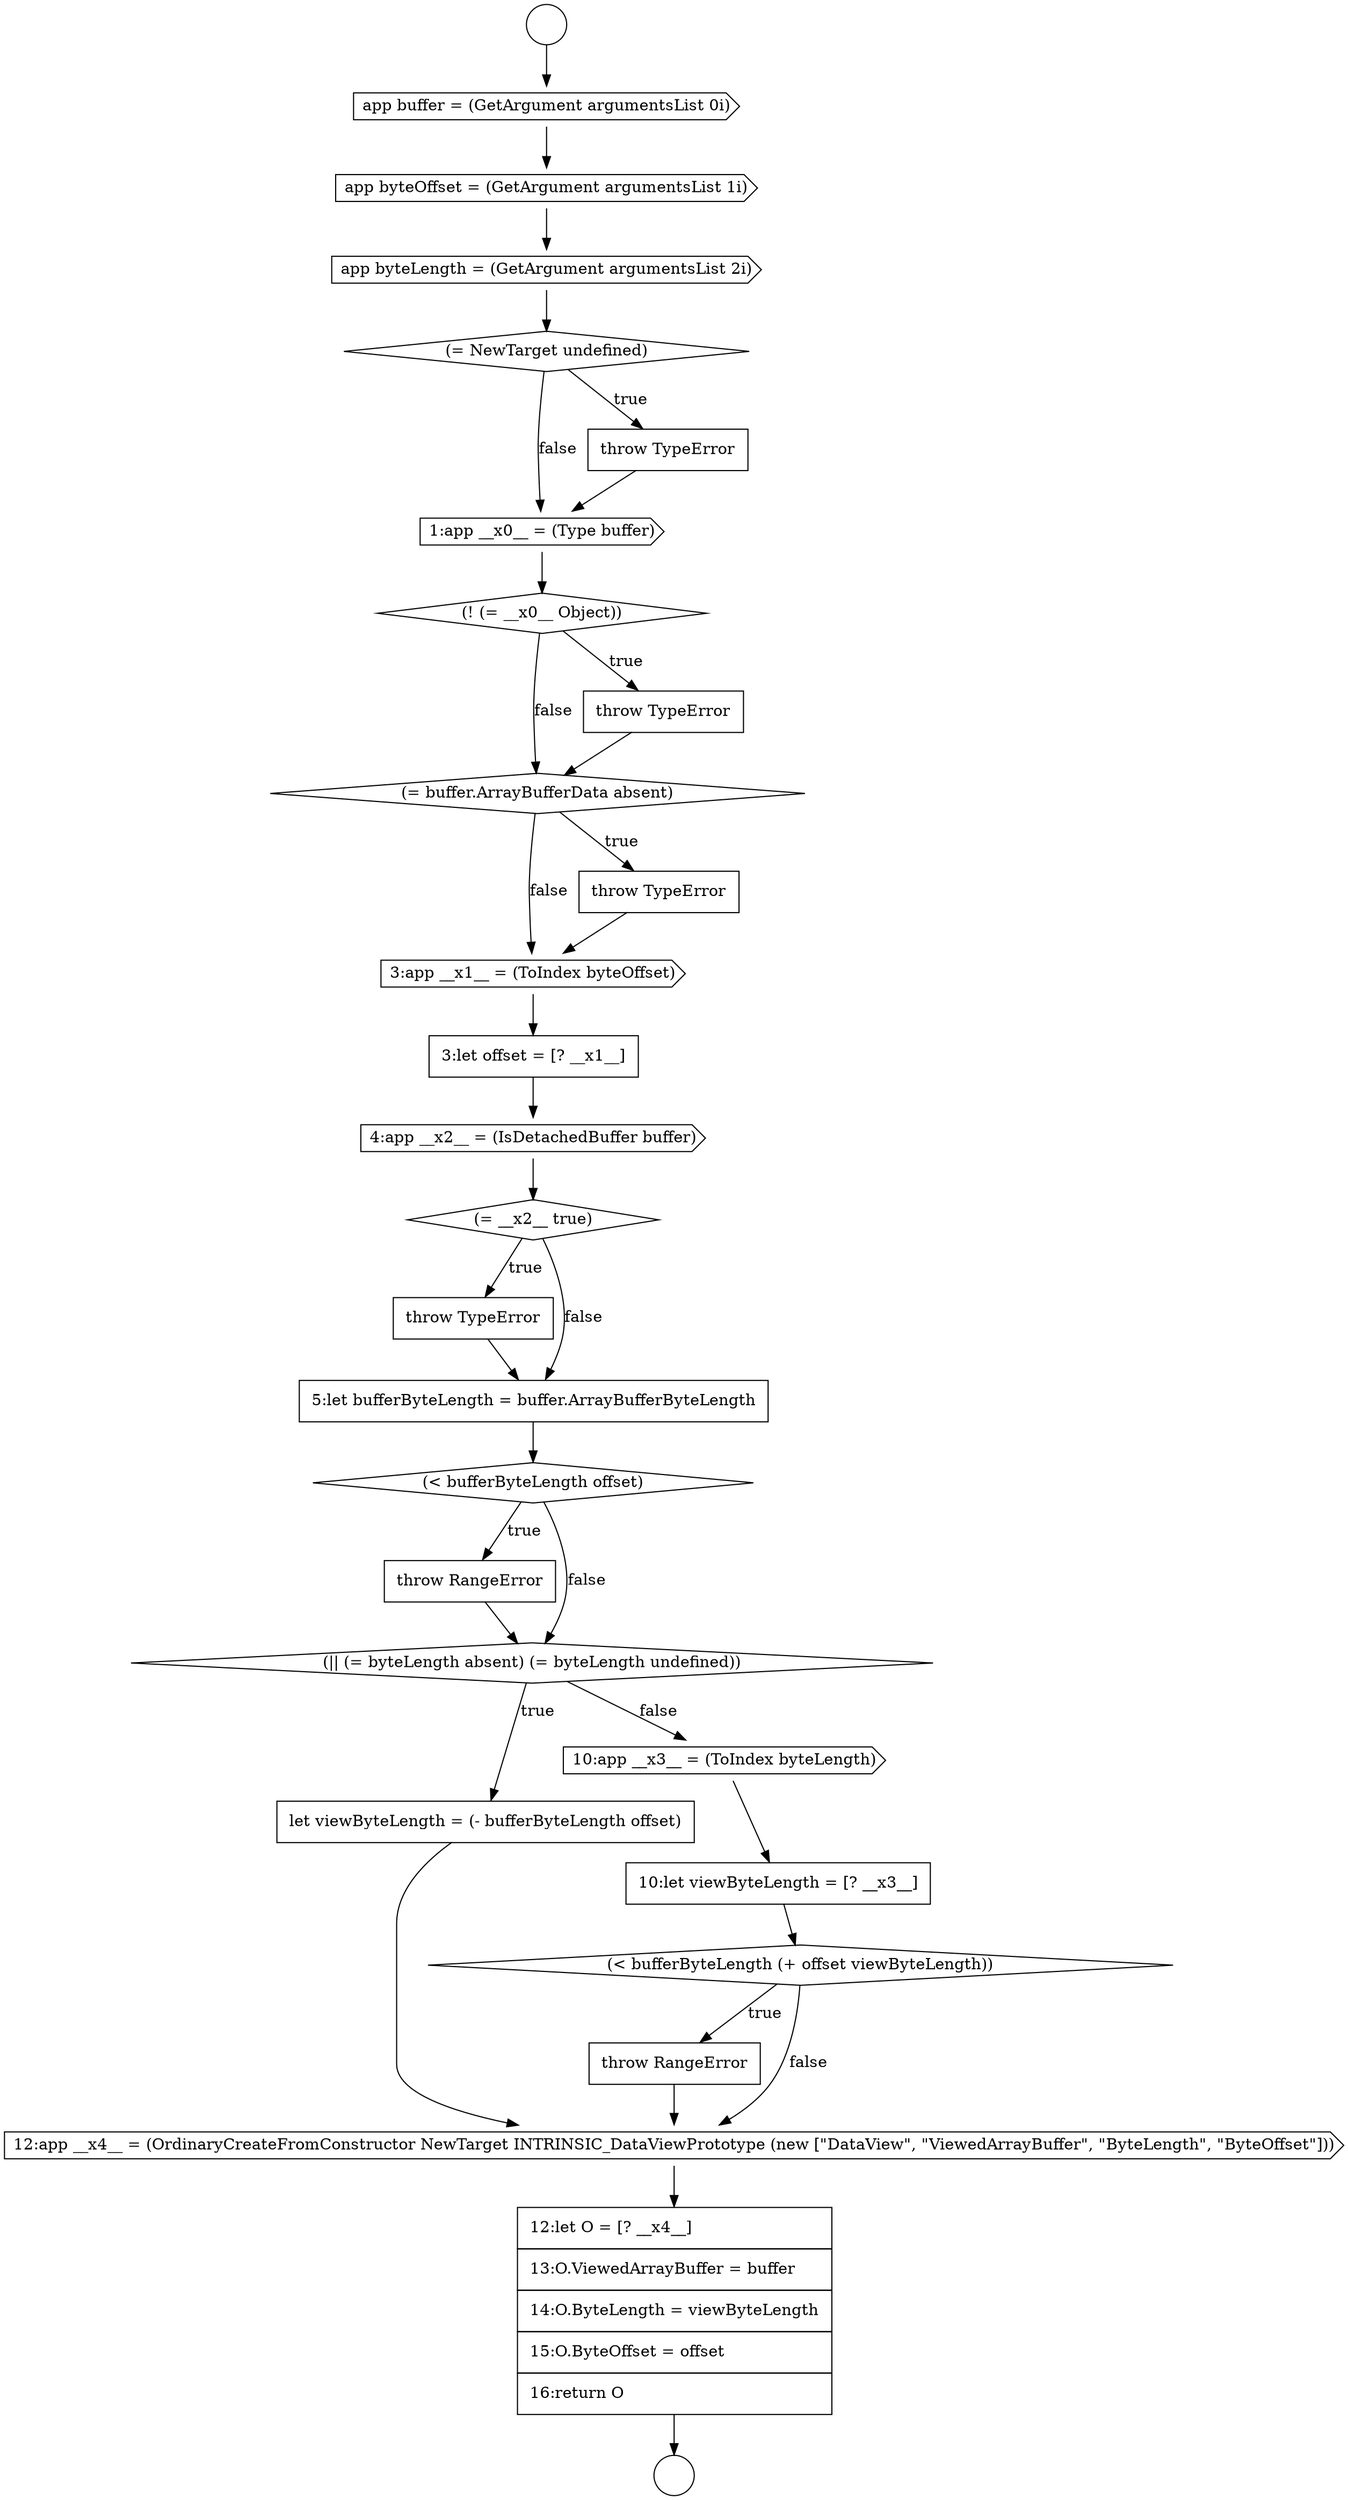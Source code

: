 digraph {
  node16765 [shape=none, margin=0, label=<<font color="black">
    <table border="0" cellborder="1" cellspacing="0" cellpadding="10">
      <tr><td align="left">throw RangeError</td></tr>
    </table>
  </font>> color="black" fillcolor="white" style=filled]
  node16752 [shape=cds, label=<<font color="black">3:app __x1__ = (ToIndex byteOffset)</font>> color="black" fillcolor="white" style=filled]
  node16761 [shape=none, margin=0, label=<<font color="black">
    <table border="0" cellborder="1" cellspacing="0" cellpadding="10">
      <tr><td align="left">let viewByteLength = (- bufferByteLength offset)</td></tr>
    </table>
  </font>> color="black" fillcolor="white" style=filled]
  node16758 [shape=diamond, label=<<font color="black">(&lt; bufferByteLength offset)</font>> color="black" fillcolor="white" style=filled]
  node16741 [shape=circle label=" " color="black" fillcolor="white" style=filled]
  node16754 [shape=cds, label=<<font color="black">4:app __x2__ = (IsDetachedBuffer buffer)</font>> color="black" fillcolor="white" style=filled]
  node16747 [shape=cds, label=<<font color="black">1:app __x0__ = (Type buffer)</font>> color="black" fillcolor="white" style=filled]
  node16750 [shape=diamond, label=<<font color="black">(= buffer.ArrayBufferData absent)</font>> color="black" fillcolor="white" style=filled]
  node16764 [shape=diamond, label=<<font color="black">(&lt; bufferByteLength (+ offset viewByteLength))</font>> color="black" fillcolor="white" style=filled]
  node16767 [shape=none, margin=0, label=<<font color="black">
    <table border="0" cellborder="1" cellspacing="0" cellpadding="10">
      <tr><td align="left">12:let O = [? __x4__]</td></tr>
      <tr><td align="left">13:O.ViewedArrayBuffer = buffer</td></tr>
      <tr><td align="left">14:O.ByteLength = viewByteLength</td></tr>
      <tr><td align="left">15:O.ByteOffset = offset</td></tr>
      <tr><td align="left">16:return O</td></tr>
    </table>
  </font>> color="black" fillcolor="white" style=filled]
  node16759 [shape=none, margin=0, label=<<font color="black">
    <table border="0" cellborder="1" cellspacing="0" cellpadding="10">
      <tr><td align="left">throw RangeError</td></tr>
    </table>
  </font>> color="black" fillcolor="white" style=filled]
  node16746 [shape=none, margin=0, label=<<font color="black">
    <table border="0" cellborder="1" cellspacing="0" cellpadding="10">
      <tr><td align="left">throw TypeError</td></tr>
    </table>
  </font>> color="black" fillcolor="white" style=filled]
  node16756 [shape=none, margin=0, label=<<font color="black">
    <table border="0" cellborder="1" cellspacing="0" cellpadding="10">
      <tr><td align="left">throw TypeError</td></tr>
    </table>
  </font>> color="black" fillcolor="white" style=filled]
  node16743 [shape=cds, label=<<font color="black">app byteOffset = (GetArgument argumentsList 1i)</font>> color="black" fillcolor="white" style=filled]
  node16760 [shape=diamond, label=<<font color="black">(|| (= byteLength absent) (= byteLength undefined))</font>> color="black" fillcolor="white" style=filled]
  node16745 [shape=diamond, label=<<font color="black">(= NewTarget undefined)</font>> color="black" fillcolor="white" style=filled]
  node16762 [shape=cds, label=<<font color="black">10:app __x3__ = (ToIndex byteLength)</font>> color="black" fillcolor="white" style=filled]
  node16740 [shape=circle label=" " color="black" fillcolor="white" style=filled]
  node16757 [shape=none, margin=0, label=<<font color="black">
    <table border="0" cellborder="1" cellspacing="0" cellpadding="10">
      <tr><td align="left">5:let bufferByteLength = buffer.ArrayBufferByteLength</td></tr>
    </table>
  </font>> color="black" fillcolor="white" style=filled]
  node16744 [shape=cds, label=<<font color="black">app byteLength = (GetArgument argumentsList 2i)</font>> color="black" fillcolor="white" style=filled]
  node16753 [shape=none, margin=0, label=<<font color="black">
    <table border="0" cellborder="1" cellspacing="0" cellpadding="10">
      <tr><td align="left">3:let offset = [? __x1__]</td></tr>
    </table>
  </font>> color="black" fillcolor="white" style=filled]
  node16751 [shape=none, margin=0, label=<<font color="black">
    <table border="0" cellborder="1" cellspacing="0" cellpadding="10">
      <tr><td align="left">throw TypeError</td></tr>
    </table>
  </font>> color="black" fillcolor="white" style=filled]
  node16748 [shape=diamond, label=<<font color="black">(! (= __x0__ Object))</font>> color="black" fillcolor="white" style=filled]
  node16742 [shape=cds, label=<<font color="black">app buffer = (GetArgument argumentsList 0i)</font>> color="black" fillcolor="white" style=filled]
  node16755 [shape=diamond, label=<<font color="black">(= __x2__ true)</font>> color="black" fillcolor="white" style=filled]
  node16763 [shape=none, margin=0, label=<<font color="black">
    <table border="0" cellborder="1" cellspacing="0" cellpadding="10">
      <tr><td align="left">10:let viewByteLength = [? __x3__]</td></tr>
    </table>
  </font>> color="black" fillcolor="white" style=filled]
  node16749 [shape=none, margin=0, label=<<font color="black">
    <table border="0" cellborder="1" cellspacing="0" cellpadding="10">
      <tr><td align="left">throw TypeError</td></tr>
    </table>
  </font>> color="black" fillcolor="white" style=filled]
  node16766 [shape=cds, label=<<font color="black">12:app __x4__ = (OrdinaryCreateFromConstructor NewTarget INTRINSIC_DataViewPrototype (new [&quot;DataView&quot;, &quot;ViewedArrayBuffer&quot;, &quot;ByteLength&quot;, &quot;ByteOffset&quot;]))</font>> color="black" fillcolor="white" style=filled]
  node16752 -> node16753 [ color="black"]
  node16764 -> node16765 [label=<<font color="black">true</font>> color="black"]
  node16764 -> node16766 [label=<<font color="black">false</font>> color="black"]
  node16759 -> node16760 [ color="black"]
  node16755 -> node16756 [label=<<font color="black">true</font>> color="black"]
  node16755 -> node16757 [label=<<font color="black">false</font>> color="black"]
  node16746 -> node16747 [ color="black"]
  node16742 -> node16743 [ color="black"]
  node16748 -> node16749 [label=<<font color="black">true</font>> color="black"]
  node16748 -> node16750 [label=<<font color="black">false</font>> color="black"]
  node16760 -> node16761 [label=<<font color="black">true</font>> color="black"]
  node16760 -> node16762 [label=<<font color="black">false</font>> color="black"]
  node16756 -> node16757 [ color="black"]
  node16767 -> node16741 [ color="black"]
  node16753 -> node16754 [ color="black"]
  node16749 -> node16750 [ color="black"]
  node16744 -> node16745 [ color="black"]
  node16758 -> node16759 [label=<<font color="black">true</font>> color="black"]
  node16758 -> node16760 [label=<<font color="black">false</font>> color="black"]
  node16743 -> node16744 [ color="black"]
  node16740 -> node16742 [ color="black"]
  node16750 -> node16751 [label=<<font color="black">true</font>> color="black"]
  node16750 -> node16752 [label=<<font color="black">false</font>> color="black"]
  node16751 -> node16752 [ color="black"]
  node16754 -> node16755 [ color="black"]
  node16747 -> node16748 [ color="black"]
  node16763 -> node16764 [ color="black"]
  node16761 -> node16766 [ color="black"]
  node16765 -> node16766 [ color="black"]
  node16745 -> node16746 [label=<<font color="black">true</font>> color="black"]
  node16745 -> node16747 [label=<<font color="black">false</font>> color="black"]
  node16766 -> node16767 [ color="black"]
  node16757 -> node16758 [ color="black"]
  node16762 -> node16763 [ color="black"]
}

